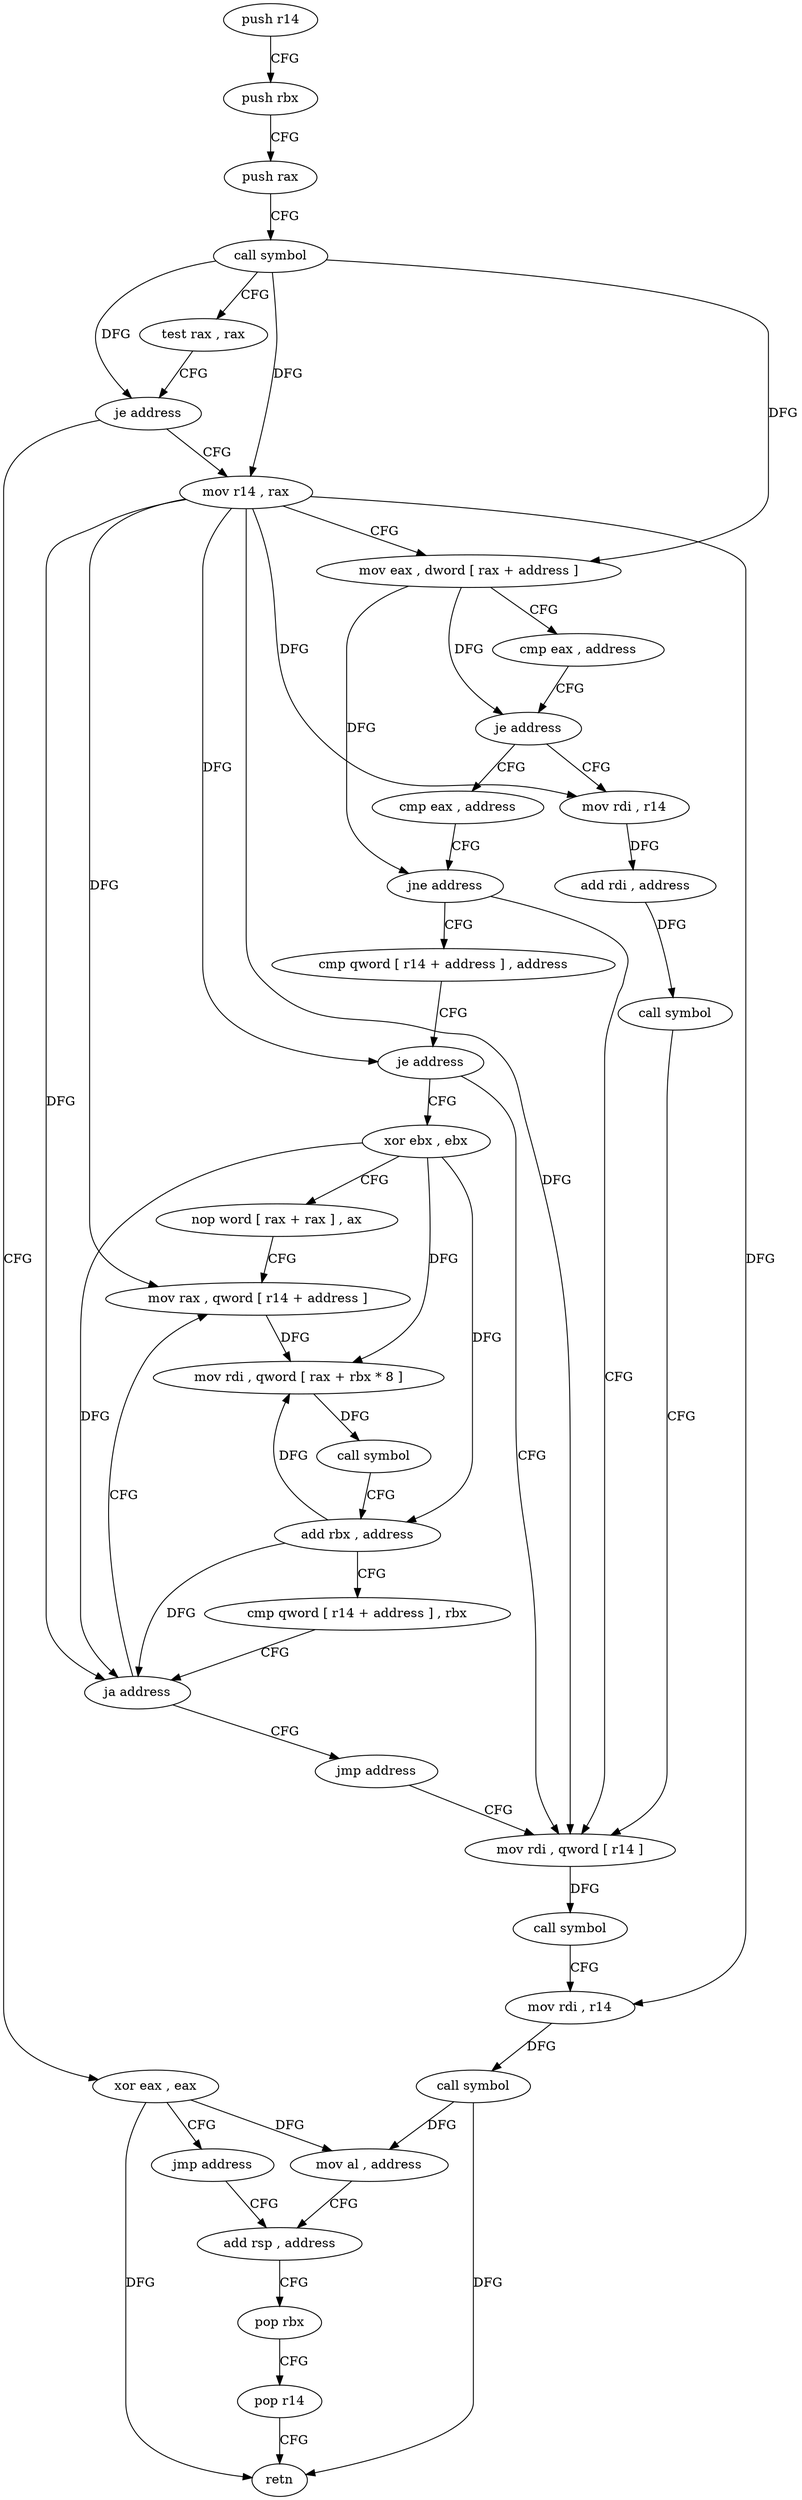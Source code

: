 digraph "func" {
"144144" [label = "push r14" ]
"144146" [label = "push rbx" ]
"144147" [label = "push rax" ]
"144148" [label = "call symbol" ]
"144153" [label = "test rax , rax" ]
"144156" [label = "je address" ]
"144217" [label = "xor eax , eax" ]
"144158" [label = "mov r14 , rax" ]
"144219" [label = "jmp address" ]
"144251" [label = "add rsp , address" ]
"144161" [label = "mov eax , dword [ rax + address ]" ]
"144164" [label = "cmp eax , address" ]
"144167" [label = "je address" ]
"144221" [label = "mov rdi , r14" ]
"144169" [label = "cmp eax , address" ]
"144255" [label = "pop rbx" ]
"144256" [label = "pop r14" ]
"144258" [label = "retn" ]
"144224" [label = "add rdi , address" ]
"144228" [label = "call symbol" ]
"144233" [label = "mov rdi , qword [ r14 ]" ]
"144172" [label = "jne address" ]
"144174" [label = "cmp qword [ r14 + address ] , address" ]
"144236" [label = "call symbol" ]
"144241" [label = "mov rdi , r14" ]
"144244" [label = "call symbol" ]
"144249" [label = "mov al , address" ]
"144179" [label = "je address" ]
"144181" [label = "xor ebx , ebx" ]
"144183" [label = "nop word [ rax + rax ] , ax" ]
"144192" [label = "mov rax , qword [ r14 + address ]" ]
"144196" [label = "mov rdi , qword [ rax + rbx * 8 ]" ]
"144200" [label = "call symbol" ]
"144205" [label = "add rbx , address" ]
"144209" [label = "cmp qword [ r14 + address ] , rbx" ]
"144213" [label = "ja address" ]
"144215" [label = "jmp address" ]
"144144" -> "144146" [ label = "CFG" ]
"144146" -> "144147" [ label = "CFG" ]
"144147" -> "144148" [ label = "CFG" ]
"144148" -> "144153" [ label = "CFG" ]
"144148" -> "144156" [ label = "DFG" ]
"144148" -> "144158" [ label = "DFG" ]
"144148" -> "144161" [ label = "DFG" ]
"144153" -> "144156" [ label = "CFG" ]
"144156" -> "144217" [ label = "CFG" ]
"144156" -> "144158" [ label = "CFG" ]
"144217" -> "144219" [ label = "CFG" ]
"144217" -> "144258" [ label = "DFG" ]
"144217" -> "144249" [ label = "DFG" ]
"144158" -> "144161" [ label = "CFG" ]
"144158" -> "144221" [ label = "DFG" ]
"144158" -> "144233" [ label = "DFG" ]
"144158" -> "144241" [ label = "DFG" ]
"144158" -> "144179" [ label = "DFG" ]
"144158" -> "144192" [ label = "DFG" ]
"144158" -> "144213" [ label = "DFG" ]
"144219" -> "144251" [ label = "CFG" ]
"144251" -> "144255" [ label = "CFG" ]
"144161" -> "144164" [ label = "CFG" ]
"144161" -> "144167" [ label = "DFG" ]
"144161" -> "144172" [ label = "DFG" ]
"144164" -> "144167" [ label = "CFG" ]
"144167" -> "144221" [ label = "CFG" ]
"144167" -> "144169" [ label = "CFG" ]
"144221" -> "144224" [ label = "DFG" ]
"144169" -> "144172" [ label = "CFG" ]
"144255" -> "144256" [ label = "CFG" ]
"144256" -> "144258" [ label = "CFG" ]
"144224" -> "144228" [ label = "DFG" ]
"144228" -> "144233" [ label = "CFG" ]
"144233" -> "144236" [ label = "DFG" ]
"144172" -> "144233" [ label = "CFG" ]
"144172" -> "144174" [ label = "CFG" ]
"144174" -> "144179" [ label = "CFG" ]
"144236" -> "144241" [ label = "CFG" ]
"144241" -> "144244" [ label = "DFG" ]
"144244" -> "144249" [ label = "DFG" ]
"144244" -> "144258" [ label = "DFG" ]
"144249" -> "144251" [ label = "CFG" ]
"144179" -> "144233" [ label = "CFG" ]
"144179" -> "144181" [ label = "CFG" ]
"144181" -> "144183" [ label = "CFG" ]
"144181" -> "144196" [ label = "DFG" ]
"144181" -> "144205" [ label = "DFG" ]
"144181" -> "144213" [ label = "DFG" ]
"144183" -> "144192" [ label = "CFG" ]
"144192" -> "144196" [ label = "DFG" ]
"144196" -> "144200" [ label = "DFG" ]
"144200" -> "144205" [ label = "CFG" ]
"144205" -> "144209" [ label = "CFG" ]
"144205" -> "144196" [ label = "DFG" ]
"144205" -> "144213" [ label = "DFG" ]
"144209" -> "144213" [ label = "CFG" ]
"144213" -> "144192" [ label = "CFG" ]
"144213" -> "144215" [ label = "CFG" ]
"144215" -> "144233" [ label = "CFG" ]
}
